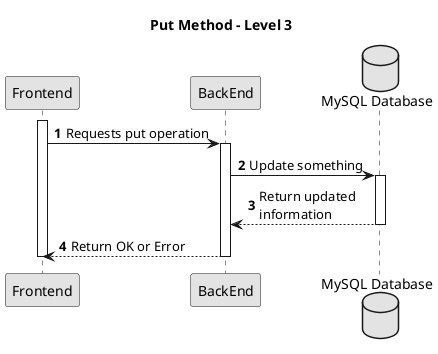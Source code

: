 ﻿@startuml

skinparam monochrome true
skinparam packageStyle rectangle
skinparam shadowing false

title Put Method - Level 3

autonumber

participant "Frontend" as FE
participant "BackEnd" as BE
database "MySQL Database" as DB



    activate FE

        FE -> BE : Requests put operation
        activate BE

        BE -> DB : Update something
        activate DB

        DB --> BE : Return updated \ninformation
        deactivate DB


            BE --> FE : Return OK or Error
            deactivate BE


        deactivate FE


@enduml
